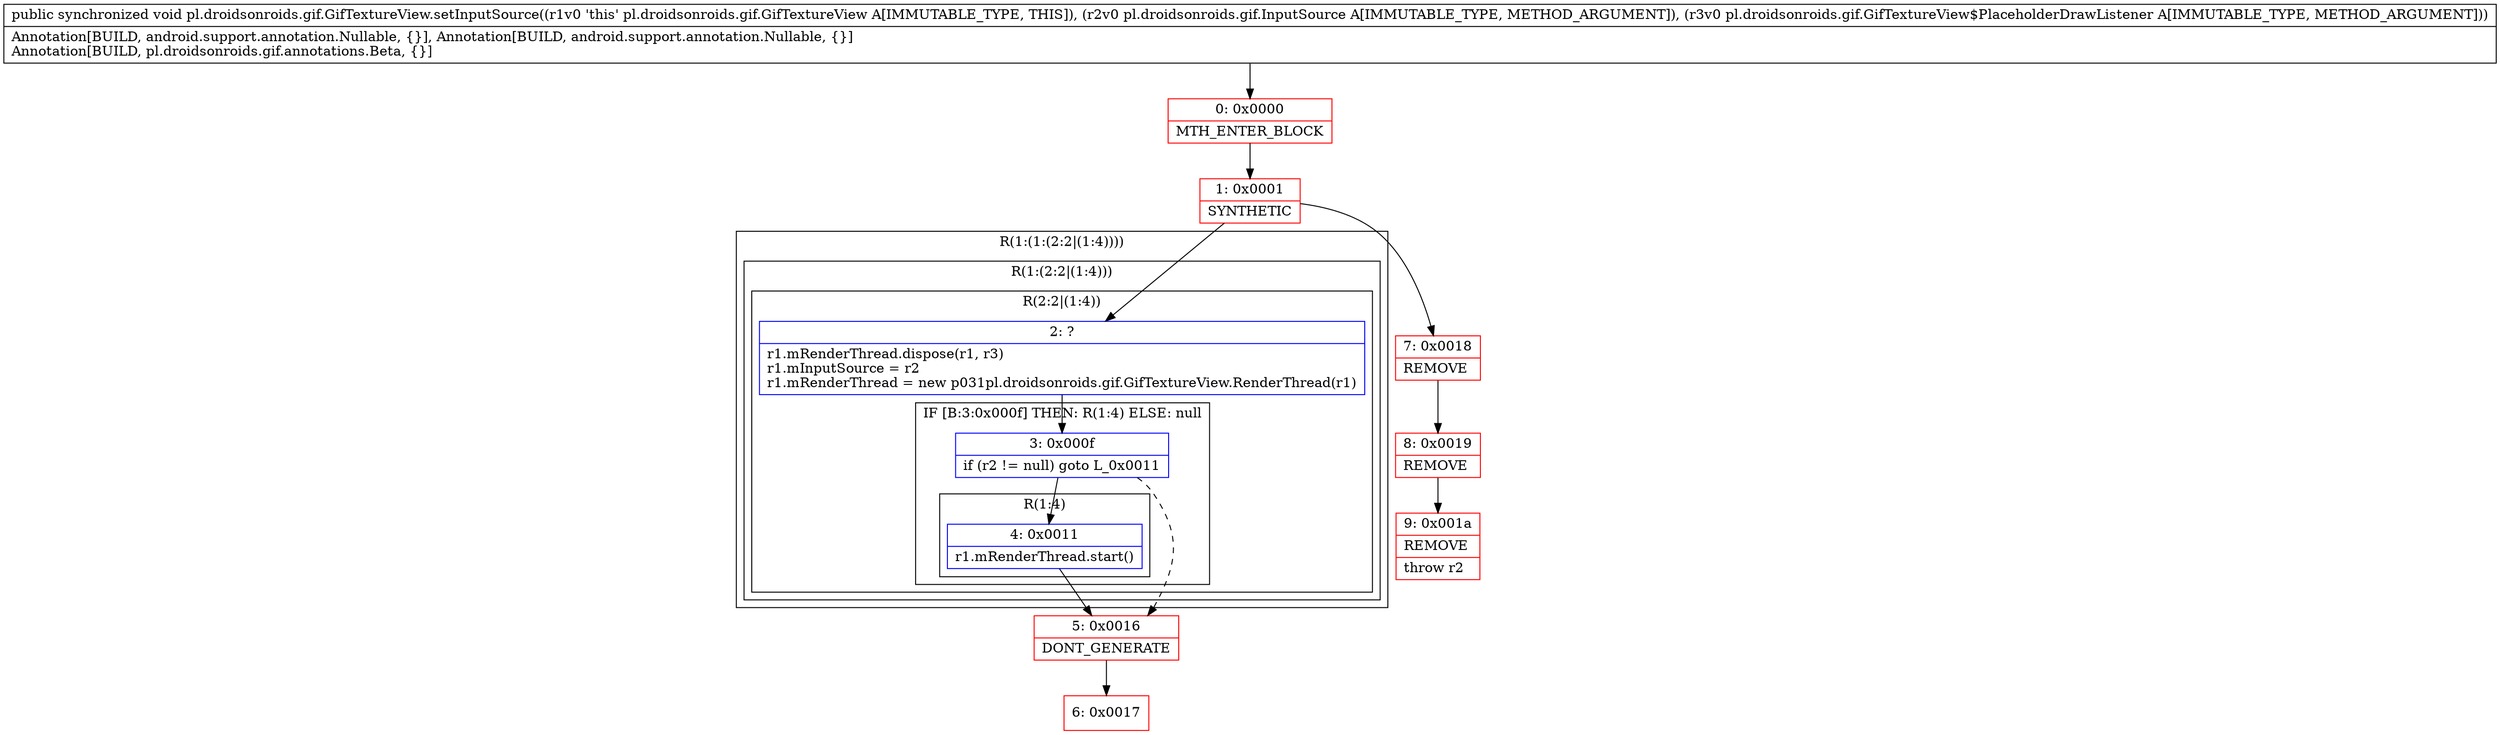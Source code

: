 digraph "CFG forpl.droidsonroids.gif.GifTextureView.setInputSource(Lpl\/droidsonroids\/gif\/InputSource;Lpl\/droidsonroids\/gif\/GifTextureView$PlaceholderDrawListener;)V" {
subgraph cluster_Region_223210338 {
label = "R(1:(1:(2:2|(1:4))))";
node [shape=record,color=blue];
subgraph cluster_Region_1424854312 {
label = "R(1:(2:2|(1:4)))";
node [shape=record,color=blue];
subgraph cluster_Region_239139898 {
label = "R(2:2|(1:4))";
node [shape=record,color=blue];
Node_2 [shape=record,label="{2\:\ ?|r1.mRenderThread.dispose(r1, r3)\lr1.mInputSource = r2\lr1.mRenderThread = new p031pl.droidsonroids.gif.GifTextureView.RenderThread(r1)\l}"];
subgraph cluster_IfRegion_238561878 {
label = "IF [B:3:0x000f] THEN: R(1:4) ELSE: null";
node [shape=record,color=blue];
Node_3 [shape=record,label="{3\:\ 0x000f|if (r2 != null) goto L_0x0011\l}"];
subgraph cluster_Region_1825363464 {
label = "R(1:4)";
node [shape=record,color=blue];
Node_4 [shape=record,label="{4\:\ 0x0011|r1.mRenderThread.start()\l}"];
}
}
}
}
}
Node_0 [shape=record,color=red,label="{0\:\ 0x0000|MTH_ENTER_BLOCK\l}"];
Node_1 [shape=record,color=red,label="{1\:\ 0x0001|SYNTHETIC\l}"];
Node_5 [shape=record,color=red,label="{5\:\ 0x0016|DONT_GENERATE\l}"];
Node_6 [shape=record,color=red,label="{6\:\ 0x0017}"];
Node_7 [shape=record,color=red,label="{7\:\ 0x0018|REMOVE\l}"];
Node_8 [shape=record,color=red,label="{8\:\ 0x0019|REMOVE\l}"];
Node_9 [shape=record,color=red,label="{9\:\ 0x001a|REMOVE\l|throw r2\l}"];
MethodNode[shape=record,label="{public synchronized void pl.droidsonroids.gif.GifTextureView.setInputSource((r1v0 'this' pl.droidsonroids.gif.GifTextureView A[IMMUTABLE_TYPE, THIS]), (r2v0 pl.droidsonroids.gif.InputSource A[IMMUTABLE_TYPE, METHOD_ARGUMENT]), (r3v0 pl.droidsonroids.gif.GifTextureView$PlaceholderDrawListener A[IMMUTABLE_TYPE, METHOD_ARGUMENT]))  | Annotation[BUILD, android.support.annotation.Nullable, \{\}], Annotation[BUILD, android.support.annotation.Nullable, \{\}]\lAnnotation[BUILD, pl.droidsonroids.gif.annotations.Beta, \{\}]\l}"];
MethodNode -> Node_0;
Node_2 -> Node_3;
Node_3 -> Node_4;
Node_3 -> Node_5[style=dashed];
Node_4 -> Node_5;
Node_0 -> Node_1;
Node_1 -> Node_2;
Node_1 -> Node_7;
Node_5 -> Node_6;
Node_7 -> Node_8;
Node_8 -> Node_9;
}

